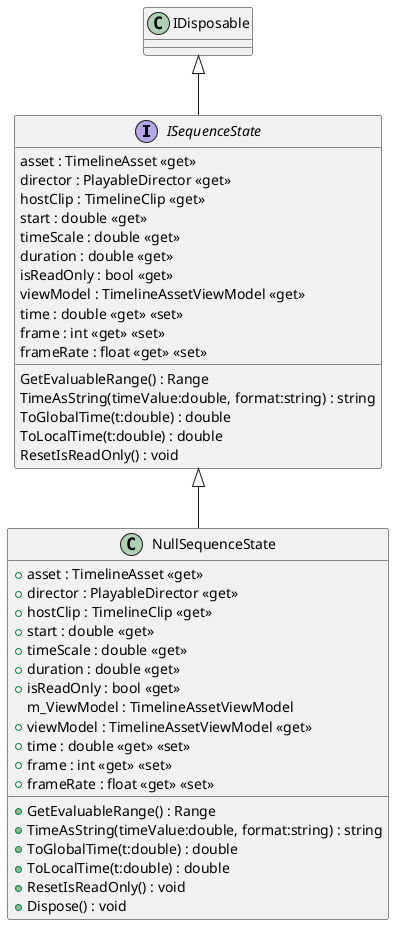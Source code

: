 @startuml
interface ISequenceState {
    asset : TimelineAsset <<get>>
    director : PlayableDirector <<get>>
    hostClip : TimelineClip <<get>>
    start : double <<get>>
    timeScale : double <<get>>
    duration : double <<get>>
    isReadOnly : bool <<get>>
    viewModel : TimelineAssetViewModel <<get>>
    time : double <<get>> <<set>>
    frame : int <<get>> <<set>>
    frameRate : float <<get>> <<set>>
    GetEvaluableRange() : Range
    TimeAsString(timeValue:double, format:string) : string
    ToGlobalTime(t:double) : double
    ToLocalTime(t:double) : double
    ResetIsReadOnly() : void
}
class NullSequenceState {
    + asset : TimelineAsset <<get>>
    + director : PlayableDirector <<get>>
    + hostClip : TimelineClip <<get>>
    + start : double <<get>>
    + timeScale : double <<get>>
    + duration : double <<get>>
    + isReadOnly : bool <<get>>
    m_ViewModel : TimelineAssetViewModel
    + viewModel : TimelineAssetViewModel <<get>>
    + time : double <<get>> <<set>>
    + frame : int <<get>> <<set>>
    + frameRate : float <<get>> <<set>>
    + GetEvaluableRange() : Range
    + TimeAsString(timeValue:double, format:string) : string
    + ToGlobalTime(t:double) : double
    + ToLocalTime(t:double) : double
    + ResetIsReadOnly() : void
    + Dispose() : void
}
IDisposable <|-- ISequenceState
ISequenceState <|-- NullSequenceState
@enduml
